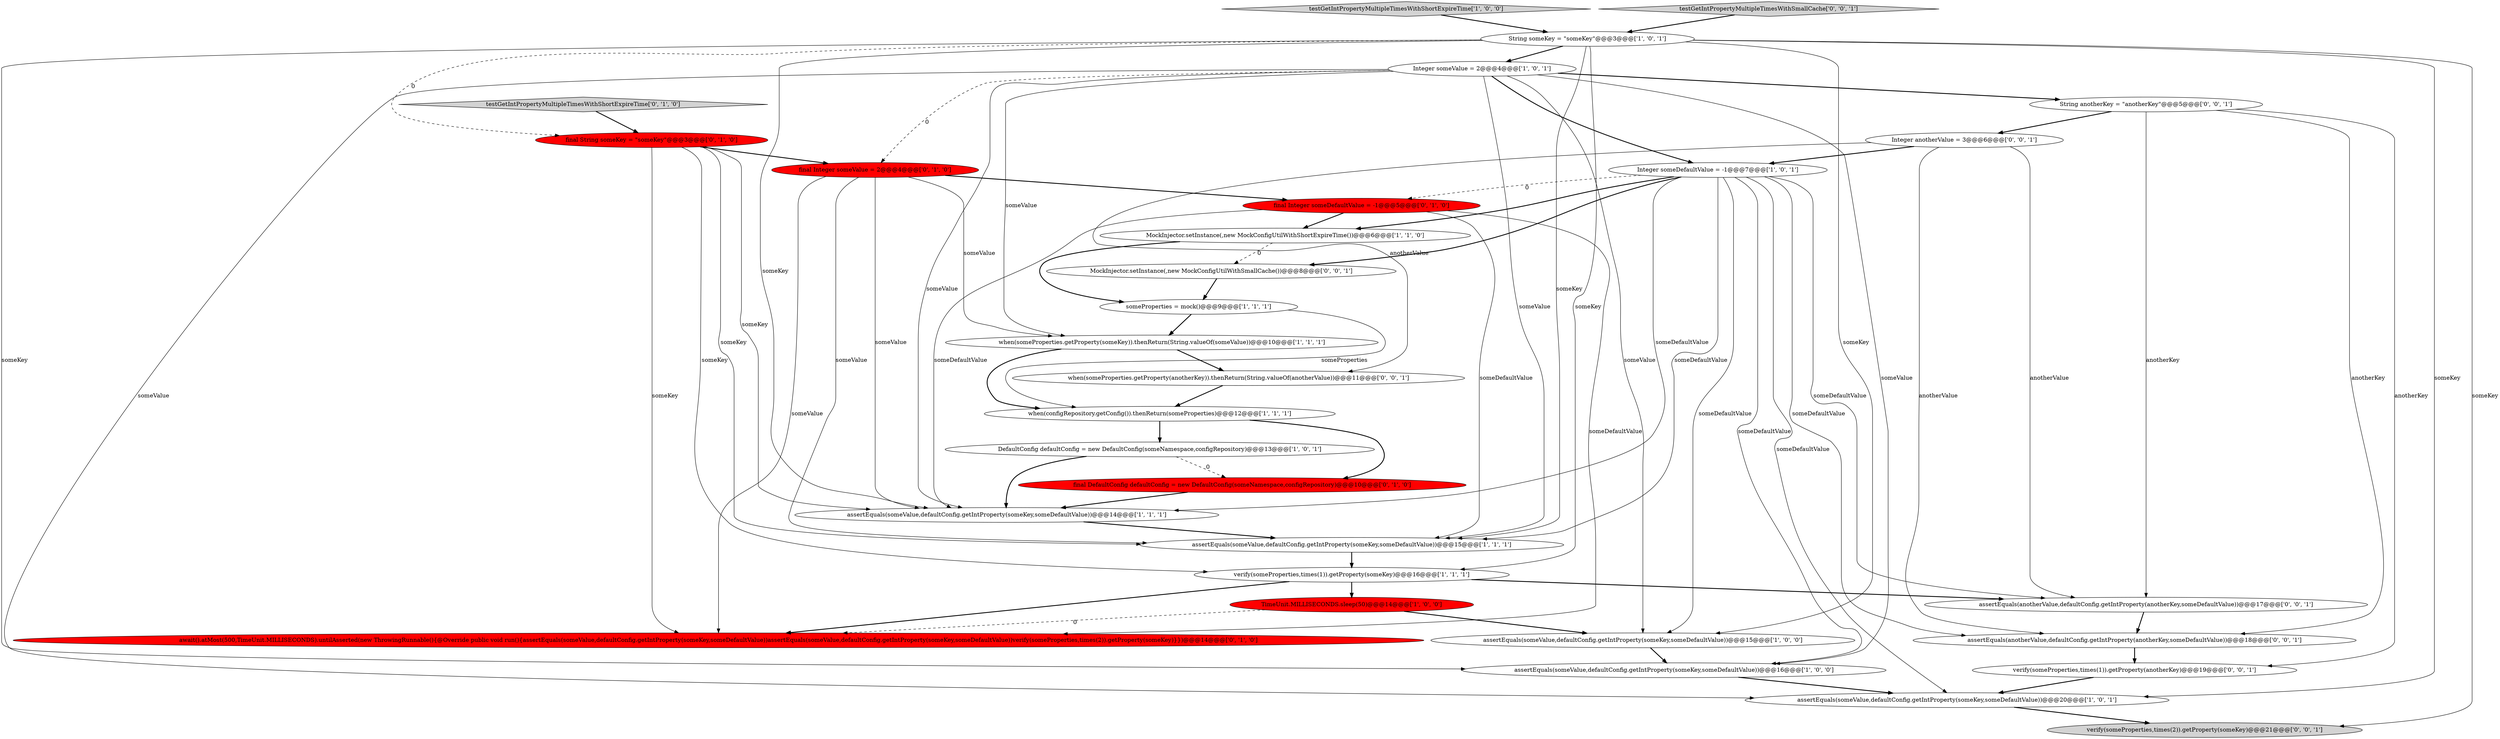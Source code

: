 digraph {
1 [style = filled, label = "assertEquals(someValue,defaultConfig.getIntProperty(someKey,someDefaultValue))@@@20@@@['1', '0', '1']", fillcolor = white, shape = ellipse image = "AAA0AAABBB1BBB"];
18 [style = filled, label = "final String someKey = \"someKey\"@@@3@@@['0', '1', '0']", fillcolor = red, shape = ellipse image = "AAA1AAABBB2BBB"];
24 [style = filled, label = "verify(someProperties,times(2)).getProperty(someKey)@@@21@@@['0', '0', '1']", fillcolor = lightgray, shape = ellipse image = "AAA0AAABBB3BBB"];
20 [style = filled, label = "await().atMost(500,TimeUnit.MILLISECONDS).untilAsserted(new ThrowingRunnable(){@Override public void run(){assertEquals(someValue,defaultConfig.getIntProperty(someKey,someDefaultValue))assertEquals(someValue,defaultConfig.getIntProperty(someKey,someDefaultValue))verify(someProperties,times(2)).getProperty(someKey)}})@@@14@@@['0', '1', '0']", fillcolor = red, shape = ellipse image = "AAA1AAABBB2BBB"];
6 [style = filled, label = "assertEquals(someValue,defaultConfig.getIntProperty(someKey,someDefaultValue))@@@16@@@['1', '0', '0']", fillcolor = white, shape = ellipse image = "AAA0AAABBB1BBB"];
19 [style = filled, label = "final Integer someValue = 2@@@4@@@['0', '1', '0']", fillcolor = red, shape = ellipse image = "AAA1AAABBB2BBB"];
21 [style = filled, label = "final Integer someDefaultValue = -1@@@5@@@['0', '1', '0']", fillcolor = red, shape = ellipse image = "AAA1AAABBB2BBB"];
17 [style = filled, label = "testGetIntPropertyMultipleTimesWithShortExpireTime['0', '1', '0']", fillcolor = lightgray, shape = diamond image = "AAA0AAABBB2BBB"];
14 [style = filled, label = "assertEquals(someValue,defaultConfig.getIntProperty(someKey,someDefaultValue))@@@14@@@['1', '1', '1']", fillcolor = white, shape = ellipse image = "AAA0AAABBB1BBB"];
15 [style = filled, label = "testGetIntPropertyMultipleTimesWithShortExpireTime['1', '0', '0']", fillcolor = lightgray, shape = diamond image = "AAA0AAABBB1BBB"];
2 [style = filled, label = "MockInjector.setInstance(,new MockConfigUtilWithShortExpireTime())@@@6@@@['1', '1', '0']", fillcolor = white, shape = ellipse image = "AAA0AAABBB1BBB"];
8 [style = filled, label = "when(configRepository.getConfig()).thenReturn(someProperties)@@@12@@@['1', '1', '1']", fillcolor = white, shape = ellipse image = "AAA0AAABBB1BBB"];
0 [style = filled, label = "assertEquals(someValue,defaultConfig.getIntProperty(someKey,someDefaultValue))@@@15@@@['1', '1', '1']", fillcolor = white, shape = ellipse image = "AAA0AAABBB1BBB"];
3 [style = filled, label = "DefaultConfig defaultConfig = new DefaultConfig(someNamespace,configRepository)@@@13@@@['1', '0', '1']", fillcolor = white, shape = ellipse image = "AAA0AAABBB1BBB"];
9 [style = filled, label = "TimeUnit.MILLISECONDS.sleep(50)@@@14@@@['1', '0', '0']", fillcolor = red, shape = ellipse image = "AAA1AAABBB1BBB"];
23 [style = filled, label = "verify(someProperties,times(1)).getProperty(anotherKey)@@@19@@@['0', '0', '1']", fillcolor = white, shape = ellipse image = "AAA0AAABBB3BBB"];
27 [style = filled, label = "MockInjector.setInstance(,new MockConfigUtilWithSmallCache())@@@8@@@['0', '0', '1']", fillcolor = white, shape = ellipse image = "AAA0AAABBB3BBB"];
22 [style = filled, label = "when(someProperties.getProperty(anotherKey)).thenReturn(String.valueOf(anotherValue))@@@11@@@['0', '0', '1']", fillcolor = white, shape = ellipse image = "AAA0AAABBB3BBB"];
25 [style = filled, label = "Integer anotherValue = 3@@@6@@@['0', '0', '1']", fillcolor = white, shape = ellipse image = "AAA0AAABBB3BBB"];
12 [style = filled, label = "assertEquals(someValue,defaultConfig.getIntProperty(someKey,someDefaultValue))@@@15@@@['1', '0', '0']", fillcolor = white, shape = ellipse image = "AAA0AAABBB1BBB"];
11 [style = filled, label = "when(someProperties.getProperty(someKey)).thenReturn(String.valueOf(someValue))@@@10@@@['1', '1', '1']", fillcolor = white, shape = ellipse image = "AAA0AAABBB1BBB"];
5 [style = filled, label = "Integer someValue = 2@@@4@@@['1', '0', '1']", fillcolor = white, shape = ellipse image = "AAA0AAABBB1BBB"];
4 [style = filled, label = "String someKey = \"someKey\"@@@3@@@['1', '0', '1']", fillcolor = white, shape = ellipse image = "AAA0AAABBB1BBB"];
26 [style = filled, label = "assertEquals(anotherValue,defaultConfig.getIntProperty(anotherKey,someDefaultValue))@@@17@@@['0', '0', '1']", fillcolor = white, shape = ellipse image = "AAA0AAABBB3BBB"];
13 [style = filled, label = "someProperties = mock()@@@9@@@['1', '1', '1']", fillcolor = white, shape = ellipse image = "AAA0AAABBB1BBB"];
10 [style = filled, label = "Integer someDefaultValue = -1@@@7@@@['1', '0', '1']", fillcolor = white, shape = ellipse image = "AAA0AAABBB1BBB"];
29 [style = filled, label = "testGetIntPropertyMultipleTimesWithSmallCache['0', '0', '1']", fillcolor = lightgray, shape = diamond image = "AAA0AAABBB3BBB"];
7 [style = filled, label = "verify(someProperties,times(1)).getProperty(someKey)@@@16@@@['1', '1', '1']", fillcolor = white, shape = ellipse image = "AAA0AAABBB1BBB"];
28 [style = filled, label = "String anotherKey = \"anotherKey\"@@@5@@@['0', '0', '1']", fillcolor = white, shape = ellipse image = "AAA0AAABBB3BBB"];
30 [style = filled, label = "assertEquals(anotherValue,defaultConfig.getIntProperty(anotherKey,someDefaultValue))@@@18@@@['0', '0', '1']", fillcolor = white, shape = ellipse image = "AAA0AAABBB3BBB"];
16 [style = filled, label = "final DefaultConfig defaultConfig = new DefaultConfig(someNamespace,configRepository)@@@10@@@['0', '1', '0']", fillcolor = red, shape = ellipse image = "AAA1AAABBB2BBB"];
10->1 [style = solid, label="someDefaultValue"];
27->13 [style = bold, label=""];
4->12 [style = solid, label="someKey"];
5->10 [style = bold, label=""];
8->16 [style = bold, label=""];
4->1 [style = solid, label="someKey"];
5->11 [style = solid, label="someValue"];
5->14 [style = solid, label="someValue"];
29->4 [style = bold, label=""];
5->0 [style = solid, label="someValue"];
28->23 [style = solid, label="anotherKey"];
4->18 [style = dashed, label="0"];
10->21 [style = dashed, label="0"];
21->0 [style = solid, label="someDefaultValue"];
21->20 [style = solid, label="someDefaultValue"];
5->6 [style = solid, label="someValue"];
19->0 [style = solid, label="someValue"];
10->27 [style = bold, label=""];
13->8 [style = solid, label="someProperties"];
3->14 [style = bold, label=""];
8->3 [style = bold, label=""];
30->23 [style = bold, label=""];
18->7 [style = solid, label="someKey"];
18->19 [style = bold, label=""];
4->6 [style = solid, label="someKey"];
4->24 [style = solid, label="someKey"];
2->27 [style = dashed, label="0"];
4->0 [style = solid, label="someKey"];
5->1 [style = solid, label="someValue"];
19->14 [style = solid, label="someValue"];
7->20 [style = bold, label=""];
25->26 [style = solid, label="anotherValue"];
5->28 [style = bold, label=""];
5->12 [style = solid, label="someValue"];
12->6 [style = bold, label=""];
18->14 [style = solid, label="someKey"];
13->11 [style = bold, label=""];
10->6 [style = solid, label="someDefaultValue"];
18->0 [style = solid, label="someKey"];
18->20 [style = solid, label="someKey"];
21->14 [style = solid, label="someDefaultValue"];
25->22 [style = solid, label="anotherValue"];
21->2 [style = bold, label=""];
0->7 [style = bold, label=""];
2->13 [style = bold, label=""];
7->26 [style = bold, label=""];
22->8 [style = bold, label=""];
7->9 [style = bold, label=""];
26->30 [style = bold, label=""];
6->1 [style = bold, label=""];
4->14 [style = solid, label="someKey"];
28->30 [style = solid, label="anotherKey"];
19->20 [style = solid, label="someValue"];
14->0 [style = bold, label=""];
9->20 [style = dashed, label="0"];
1->24 [style = bold, label=""];
15->4 [style = bold, label=""];
11->22 [style = bold, label=""];
23->1 [style = bold, label=""];
28->25 [style = bold, label=""];
10->12 [style = solid, label="someDefaultValue"];
11->8 [style = bold, label=""];
16->14 [style = bold, label=""];
25->10 [style = bold, label=""];
10->2 [style = bold, label=""];
10->14 [style = solid, label="someDefaultValue"];
10->0 [style = solid, label="someDefaultValue"];
9->12 [style = bold, label=""];
25->30 [style = solid, label="anotherValue"];
10->30 [style = solid, label="someDefaultValue"];
10->26 [style = solid, label="someDefaultValue"];
5->19 [style = dashed, label="0"];
4->5 [style = bold, label=""];
4->7 [style = solid, label="someKey"];
19->11 [style = solid, label="someValue"];
17->18 [style = bold, label=""];
3->16 [style = dashed, label="0"];
28->26 [style = solid, label="anotherKey"];
19->21 [style = bold, label=""];
}
